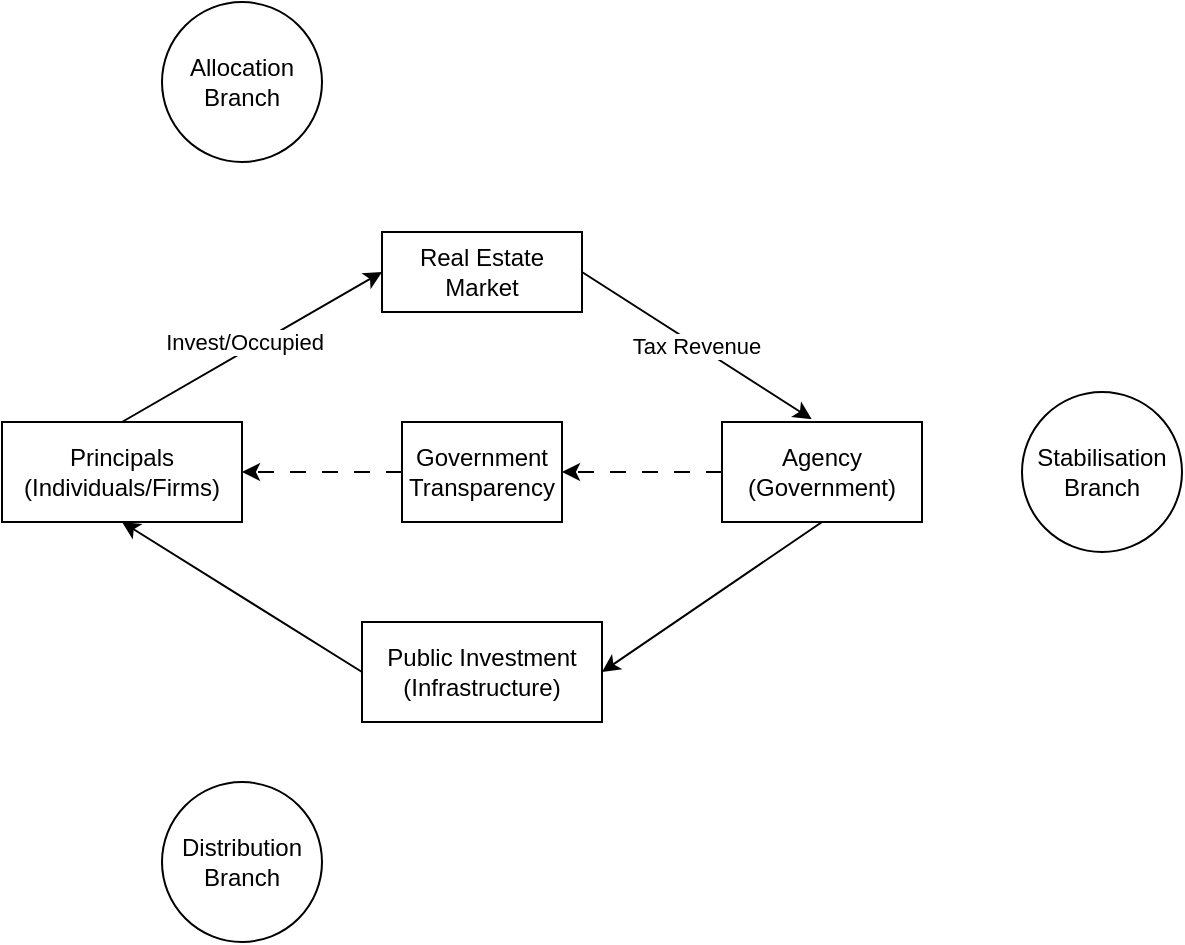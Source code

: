 <mxfile version="27.0.6">
  <diagram name="Page-1" id="2rtDJdgGhrjJzJIKtGFt">
    <mxGraphModel dx="740" dy="480" grid="1" gridSize="10" guides="1" tooltips="1" connect="1" arrows="1" fold="1" page="1" pageScale="1" pageWidth="827" pageHeight="1169" math="0" shadow="0">
      <root>
        <mxCell id="0" />
        <mxCell id="1" parent="0" />
        <mxCell id="v28drKsayPSvYIB4Eljj-1" value="Government Transparency" style="rounded=0;whiteSpace=wrap;html=1;" vertex="1" parent="1">
          <mxGeometry x="360" y="640" width="80" height="50" as="geometry" />
        </mxCell>
        <mxCell id="v28drKsayPSvYIB4Eljj-2" value="Agency&lt;div&gt;(Government)&lt;/div&gt;" style="rounded=0;whiteSpace=wrap;html=1;" vertex="1" parent="1">
          <mxGeometry x="520" y="640" width="100" height="50" as="geometry" />
        </mxCell>
        <mxCell id="v28drKsayPSvYIB4Eljj-3" value="Real Estate Market" style="rounded=0;whiteSpace=wrap;html=1;" vertex="1" parent="1">
          <mxGeometry x="350" y="545" width="100" height="40" as="geometry" />
        </mxCell>
        <mxCell id="v28drKsayPSvYIB4Eljj-5" value="Allocation Branch" style="ellipse;whiteSpace=wrap;html=1;aspect=fixed;" vertex="1" parent="1">
          <mxGeometry x="240" y="430" width="80" height="80" as="geometry" />
        </mxCell>
        <mxCell id="v28drKsayPSvYIB4Eljj-6" value="Distribution Branch" style="ellipse;whiteSpace=wrap;html=1;aspect=fixed;" vertex="1" parent="1">
          <mxGeometry x="240" y="820" width="80" height="80" as="geometry" />
        </mxCell>
        <mxCell id="v28drKsayPSvYIB4Eljj-7" value="Stabilisation Branch" style="ellipse;whiteSpace=wrap;html=1;aspect=fixed;" vertex="1" parent="1">
          <mxGeometry x="670" y="625" width="80" height="80" as="geometry" />
        </mxCell>
        <mxCell id="v28drKsayPSvYIB4Eljj-8" value="&lt;div&gt;Principals&lt;/div&gt;(Individuals/Firms)" style="rounded=0;whiteSpace=wrap;html=1;" vertex="1" parent="1">
          <mxGeometry x="160" y="640" width="120" height="50" as="geometry" />
        </mxCell>
        <mxCell id="v28drKsayPSvYIB4Eljj-9" value="" style="endArrow=classic;html=1;rounded=0;exitX=0;exitY=0.5;exitDx=0;exitDy=0;entryX=1;entryY=0.5;entryDx=0;entryDy=0;dashed=1;dashPattern=8 8;" edge="1" parent="1" source="v28drKsayPSvYIB4Eljj-2" target="v28drKsayPSvYIB4Eljj-1">
          <mxGeometry width="50" height="50" relative="1" as="geometry">
            <mxPoint x="400" y="710" as="sourcePoint" />
            <mxPoint x="450" y="660" as="targetPoint" />
          </mxGeometry>
        </mxCell>
        <mxCell id="v28drKsayPSvYIB4Eljj-10" value="" style="endArrow=classic;html=1;rounded=0;exitX=0;exitY=0.5;exitDx=0;exitDy=0;entryX=1;entryY=0.5;entryDx=0;entryDy=0;dashed=1;dashPattern=8 8;" edge="1" parent="1" source="v28drKsayPSvYIB4Eljj-1" target="v28drKsayPSvYIB4Eljj-8">
          <mxGeometry width="50" height="50" relative="1" as="geometry">
            <mxPoint x="357" y="664.76" as="sourcePoint" />
            <mxPoint x="280" y="664.76" as="targetPoint" />
          </mxGeometry>
        </mxCell>
        <mxCell id="v28drKsayPSvYIB4Eljj-11" value="" style="endArrow=classic;html=1;rounded=0;exitX=0.5;exitY=0;exitDx=0;exitDy=0;entryX=0;entryY=0.5;entryDx=0;entryDy=0;" edge="1" parent="1" source="v28drKsayPSvYIB4Eljj-8" target="v28drKsayPSvYIB4Eljj-3">
          <mxGeometry width="50" height="50" relative="1" as="geometry">
            <mxPoint x="240" y="630" as="sourcePoint" />
            <mxPoint x="290" y="580" as="targetPoint" />
          </mxGeometry>
        </mxCell>
        <mxCell id="v28drKsayPSvYIB4Eljj-13" value="Invest/Occupied" style="edgeLabel;html=1;align=center;verticalAlign=middle;resizable=0;points=[];" vertex="1" connectable="0" parent="v28drKsayPSvYIB4Eljj-11">
          <mxGeometry x="-0.236" y="-1" relative="1" as="geometry">
            <mxPoint x="10" y="-12" as="offset" />
          </mxGeometry>
        </mxCell>
        <mxCell id="v28drKsayPSvYIB4Eljj-12" value="Tax Revenue" style="endArrow=classic;html=1;rounded=0;exitX=1;exitY=0.5;exitDx=0;exitDy=0;entryX=0.448;entryY=-0.029;entryDx=0;entryDy=0;entryPerimeter=0;" edge="1" parent="1" source="v28drKsayPSvYIB4Eljj-3" target="v28drKsayPSvYIB4Eljj-2">
          <mxGeometry width="50" height="50" relative="1" as="geometry">
            <mxPoint x="480" y="630" as="sourcePoint" />
            <mxPoint x="530" y="580" as="targetPoint" />
          </mxGeometry>
        </mxCell>
        <mxCell id="v28drKsayPSvYIB4Eljj-14" value="Public Investment&lt;div&gt;(Infrastructure)&lt;/div&gt;" style="rounded=0;whiteSpace=wrap;html=1;" vertex="1" parent="1">
          <mxGeometry x="340" y="740" width="120" height="50" as="geometry" />
        </mxCell>
        <mxCell id="v28drKsayPSvYIB4Eljj-15" value="" style="endArrow=classic;html=1;rounded=0;exitX=0.5;exitY=1;exitDx=0;exitDy=0;entryX=1;entryY=0.5;entryDx=0;entryDy=0;" edge="1" parent="1" source="v28drKsayPSvYIB4Eljj-2" target="v28drKsayPSvYIB4Eljj-14">
          <mxGeometry width="50" height="50" relative="1" as="geometry">
            <mxPoint x="530" y="780" as="sourcePoint" />
            <mxPoint x="580" y="730" as="targetPoint" />
          </mxGeometry>
        </mxCell>
        <mxCell id="v28drKsayPSvYIB4Eljj-16" value="" style="endArrow=classic;html=1;rounded=0;exitX=0;exitY=0.5;exitDx=0;exitDy=0;entryX=0.5;entryY=1;entryDx=0;entryDy=0;" edge="1" parent="1" source="v28drKsayPSvYIB4Eljj-14" target="v28drKsayPSvYIB4Eljj-8">
          <mxGeometry width="50" height="50" relative="1" as="geometry">
            <mxPoint x="280" y="770" as="sourcePoint" />
            <mxPoint x="330" y="720" as="targetPoint" />
          </mxGeometry>
        </mxCell>
      </root>
    </mxGraphModel>
  </diagram>
</mxfile>
